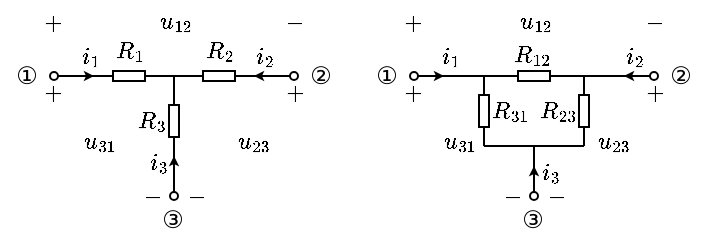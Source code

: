<mxfile version="17.2.1" type="device"><diagram id="ODny1KBQm_rTSkWYAsMn" name="第 1 页"><mxGraphModel dx="394" dy="228" grid="1" gridSize="5" guides="1" tooltips="1" connect="1" arrows="1" fold="1" page="1" pageScale="1" pageWidth="827" pageHeight="1169" math="1" shadow="0"><root><mxCell id="0"/><mxCell id="1" parent="0"/><mxCell id="05imNlKcf5YotTEUm6NW-65" value="$$i_2$$" style="text;html=1;resizable=1;autosize=1;align=center;verticalAlign=middle;points=[];fillColor=none;strokeColor=none;rounded=0;movable=1;rotatable=1;deletable=1;editable=1;connectable=0;fontSize=10;" parent="1" vertex="1"><mxGeometry x="359" y="264.5" width="12" height="20" as="geometry"/></mxCell><mxCell id="05imNlKcf5YotTEUm6NW-21" value="$$i_1$$" style="text;html=1;resizable=1;autosize=1;align=center;verticalAlign=middle;points=[];fillColor=none;strokeColor=none;rounded=0;movable=1;rotatable=1;deletable=1;editable=1;connectable=0;fontSize=10;" parent="1" vertex="1"><mxGeometry x="85" y="264.5" width="15" height="20.5" as="geometry"/></mxCell><mxCell id="05imNlKcf5YotTEUm6NW-9" value="" style="endArrow=none;html=1;rounded=0;fontSize=12;startSize=4;endSize=1;strokeWidth=1;jumpStyle=none;jumpSize=6;entryX=1;entryY=0.5;entryDx=0;entryDy=0;entryPerimeter=0;startArrow=oval;startFill=0;" parent="1" target="05imNlKcf5YotTEUm6NW-12" edge="1"><mxGeometry width="50" height="50" relative="1" as="geometry"><mxPoint x="75" y="285" as="sourcePoint"/><mxPoint x="80" y="240" as="targetPoint"/></mxGeometry></mxCell><mxCell id="05imNlKcf5YotTEUm6NW-12" value="" style="pointerEvents=1;verticalLabelPosition=bottom;shadow=0;dashed=0;align=center;html=1;verticalAlign=top;shape=mxgraph.electrical.resistors.resistor_1;fontSize=10;direction=west;connectable=0;" parent="1" vertex="1"><mxGeometry x="100" y="282.5" width="25" height="5" as="geometry"/></mxCell><mxCell id="05imNlKcf5YotTEUm6NW-13" value="" style="endArrow=none;html=1;rounded=0;fontSize=10;startSize=3;endSize=3;exitX=0;exitY=0.5;exitDx=0;exitDy=0;exitPerimeter=0;startArrow=none;startFill=0;endFill=0;" parent="1" source="05imNlKcf5YotTEUm6NW-12" edge="1"><mxGeometry width="50" height="50" relative="1" as="geometry"><mxPoint x="309.5" y="165.5" as="sourcePoint"/><mxPoint x="135" y="285" as="targetPoint"/></mxGeometry></mxCell><mxCell id="05imNlKcf5YotTEUm6NW-18" value="" style="endArrow=classic;html=1;rounded=0;startSize=2;endSize=2;" parent="1" edge="1"><mxGeometry width="50" height="50" relative="1" as="geometry"><mxPoint x="85" y="285" as="sourcePoint"/><mxPoint x="95" y="285" as="targetPoint"/></mxGeometry></mxCell><mxCell id="05imNlKcf5YotTEUm6NW-20" value="$$+$$" style="text;html=1;resizable=1;autosize=1;align=center;verticalAlign=middle;points=[];fillColor=none;strokeColor=none;rounded=0;movable=1;rotatable=1;deletable=1;editable=1;connectable=0;fontSize=10;" parent="1" vertex="1"><mxGeometry x="65" y="282.5" width="17" height="20" as="geometry"/></mxCell><mxCell id="05imNlKcf5YotTEUm6NW-22" value="$$R_1$$" style="text;html=1;resizable=1;autosize=1;align=center;verticalAlign=middle;points=[];fillColor=none;strokeColor=none;rounded=0;fontSize=10;movable=1;rotatable=1;deletable=1;editable=1;connectable=0;" parent="1" vertex="1"><mxGeometry x="100" y="262.5" width="25" height="20" as="geometry"/></mxCell><mxCell id="05imNlKcf5YotTEUm6NW-23" value="①" style="text;html=1;resizable=0;autosize=1;align=center;verticalAlign=middle;points=[];fillColor=none;strokeColor=none;rounded=0;" parent="1" vertex="1"><mxGeometry x="48" y="275" width="25" height="20" as="geometry"/></mxCell><mxCell id="05imNlKcf5YotTEUm6NW-24" value="$$+$$" style="text;html=1;resizable=1;autosize=1;align=center;verticalAlign=middle;points=[];fillColor=none;strokeColor=none;rounded=0;movable=1;rotatable=1;deletable=1;editable=1;connectable=0;fontSize=10;" parent="1" vertex="1"><mxGeometry x="65" y="247.5" width="17" height="20" as="geometry"/></mxCell><mxCell id="05imNlKcf5YotTEUm6NW-25" value="" style="endArrow=none;html=1;rounded=0;fontSize=12;startSize=4;endSize=1;strokeWidth=1;jumpStyle=none;jumpSize=6;startArrow=oval;startFill=0;" parent="1" edge="1"><mxGeometry width="50" height="50" relative="1" as="geometry"><mxPoint x="195" y="285" as="sourcePoint"/><mxPoint x="170" y="285" as="targetPoint"/></mxGeometry></mxCell><mxCell id="05imNlKcf5YotTEUm6NW-26" value="" style="pointerEvents=1;verticalLabelPosition=bottom;shadow=0;dashed=0;align=center;html=1;verticalAlign=top;shape=mxgraph.electrical.resistors.resistor_1;fontSize=10;direction=west;connectable=0;" parent="1" vertex="1"><mxGeometry x="145" y="282.5" width="25" height="5" as="geometry"/></mxCell><mxCell id="05imNlKcf5YotTEUm6NW-27" value="" style="endArrow=none;html=1;rounded=0;fontSize=10;startSize=3;endSize=3;startArrow=none;startFill=0;endFill=0;" parent="1" edge="1"><mxGeometry width="50" height="50" relative="1" as="geometry"><mxPoint x="135" y="285" as="sourcePoint"/><mxPoint x="145" y="285" as="targetPoint"/></mxGeometry></mxCell><mxCell id="05imNlKcf5YotTEUm6NW-28" value="" style="endArrow=classic;html=1;rounded=0;startSize=2;endSize=2;" parent="1" edge="1"><mxGeometry width="50" height="50" relative="1" as="geometry"><mxPoint x="180" y="285" as="sourcePoint"/><mxPoint x="175" y="285" as="targetPoint"/></mxGeometry></mxCell><mxCell id="05imNlKcf5YotTEUm6NW-30" value="$$i_2$$" style="text;html=1;resizable=1;autosize=1;align=center;verticalAlign=middle;points=[];fillColor=none;strokeColor=none;rounded=0;movable=1;rotatable=1;deletable=1;editable=1;connectable=0;fontSize=10;" parent="1" vertex="1"><mxGeometry x="174" y="264.5" width="12" height="20" as="geometry"/></mxCell><mxCell id="05imNlKcf5YotTEUm6NW-32" value="②" style="text;html=1;resizable=0;autosize=1;align=center;verticalAlign=middle;points=[];fillColor=none;strokeColor=none;rounded=0;" parent="1" vertex="1"><mxGeometry x="195" y="275" width="25" height="20" as="geometry"/></mxCell><mxCell id="05imNlKcf5YotTEUm6NW-34" value="$$R_2$$" style="text;html=1;resizable=1;autosize=1;align=center;verticalAlign=middle;points=[];fillColor=none;strokeColor=none;rounded=0;fontSize=10;movable=1;rotatable=1;deletable=1;editable=1;connectable=0;" parent="1" vertex="1"><mxGeometry x="145" y="262.5" width="25" height="20" as="geometry"/></mxCell><mxCell id="05imNlKcf5YotTEUm6NW-35" value="$$+$$" style="text;html=1;resizable=1;autosize=1;align=center;verticalAlign=middle;points=[];fillColor=none;strokeColor=none;rounded=0;movable=1;rotatable=1;deletable=1;editable=1;connectable=0;fontSize=10;" parent="1" vertex="1"><mxGeometry x="186" y="282.5" width="17" height="20" as="geometry"/></mxCell><mxCell id="05imNlKcf5YotTEUm6NW-36" value="$$-$$" style="text;html=1;resizable=1;autosize=1;align=center;verticalAlign=middle;points=[];fillColor=none;strokeColor=none;rounded=0;movable=1;rotatable=1;deletable=1;editable=1;connectable=0;fontSize=10;" parent="1" vertex="1"><mxGeometry x="190" y="247.5" width="10" height="20" as="geometry"/></mxCell><mxCell id="05imNlKcf5YotTEUm6NW-37" value="$$u_{12}$$" style="text;html=1;resizable=1;autosize=1;align=center;verticalAlign=middle;points=[];fillColor=none;strokeColor=none;rounded=0;fontSize=10;movable=1;rotatable=1;deletable=1;editable=1;connectable=0;" parent="1" vertex="1"><mxGeometry x="125" y="247.5" width="22" height="20" as="geometry"/></mxCell><mxCell id="05imNlKcf5YotTEUm6NW-38" value="" style="pointerEvents=1;verticalLabelPosition=bottom;shadow=0;dashed=0;align=center;html=1;verticalAlign=top;shape=mxgraph.electrical.resistors.resistor_1;fontSize=10;direction=north;connectable=0;" parent="1" vertex="1"><mxGeometry x="132.5" y="295" width="5" height="25" as="geometry"/></mxCell><mxCell id="05imNlKcf5YotTEUm6NW-39" value="" style="endArrow=none;html=1;rounded=0;fontSize=10;startSize=3;endSize=3;startArrow=none;startFill=0;endFill=0;" parent="1" edge="1"><mxGeometry width="50" height="50" relative="1" as="geometry"><mxPoint x="135" y="295" as="sourcePoint"/><mxPoint x="135" y="285" as="targetPoint"/></mxGeometry></mxCell><mxCell id="05imNlKcf5YotTEUm6NW-43" value="" style="endArrow=none;html=1;rounded=0;fontSize=12;startSize=4;endSize=1;strokeWidth=1;jumpStyle=none;jumpSize=6;startArrow=oval;startFill=0;" parent="1" edge="1"><mxGeometry width="50" height="50" relative="1" as="geometry"><mxPoint x="135" y="345" as="sourcePoint"/><mxPoint x="135" y="320" as="targetPoint"/></mxGeometry></mxCell><mxCell id="05imNlKcf5YotTEUm6NW-44" value="" style="endArrow=classic;html=1;rounded=0;startSize=2;endSize=2;" parent="1" edge="1"><mxGeometry width="50" height="50" relative="1" as="geometry"><mxPoint x="135" y="335" as="sourcePoint"/><mxPoint x="135" y="325" as="targetPoint"/></mxGeometry></mxCell><mxCell id="05imNlKcf5YotTEUm6NW-45" value="$$R_3$$" style="text;html=1;resizable=1;autosize=1;align=center;verticalAlign=middle;points=[];fillColor=none;strokeColor=none;rounded=0;fontSize=10;movable=1;rotatable=1;deletable=1;editable=1;connectable=0;" parent="1" vertex="1"><mxGeometry x="96" y="297.5" width="55" height="20" as="geometry"/></mxCell><mxCell id="05imNlKcf5YotTEUm6NW-46" value="$$i_3$$" style="text;html=1;resizable=1;autosize=1;align=center;verticalAlign=middle;points=[];fillColor=none;strokeColor=none;rounded=0;movable=1;rotatable=1;deletable=1;editable=1;connectable=0;fontSize=10;" parent="1" vertex="1"><mxGeometry x="101.5" y="317.5" width="50" height="20" as="geometry"/></mxCell><mxCell id="05imNlKcf5YotTEUm6NW-47" value="$$-$$" style="text;html=1;resizable=1;autosize=1;align=center;verticalAlign=middle;points=[];fillColor=none;strokeColor=none;rounded=0;movable=1;rotatable=1;deletable=1;editable=1;connectable=0;fontSize=10;" parent="1" vertex="1"><mxGeometry x="141" y="335" width="10" height="20" as="geometry"/></mxCell><mxCell id="05imNlKcf5YotTEUm6NW-48" value="$$-$$" style="text;html=1;resizable=1;autosize=1;align=center;verticalAlign=middle;points=[];fillColor=none;strokeColor=none;rounded=0;movable=1;rotatable=1;deletable=1;editable=1;connectable=0;fontSize=10;" parent="1" vertex="1"><mxGeometry x="118.5" y="335" width="10" height="20" as="geometry"/></mxCell><mxCell id="05imNlKcf5YotTEUm6NW-49" value="$$u_{31}$$" style="text;html=1;resizable=1;autosize=1;align=center;verticalAlign=middle;points=[];fillColor=none;strokeColor=none;rounded=0;fontSize=10;movable=1;rotatable=1;deletable=1;editable=1;connectable=0;" parent="1" vertex="1"><mxGeometry x="65" y="308" width="65" height="20" as="geometry"/></mxCell><mxCell id="05imNlKcf5YotTEUm6NW-50" value="$$u_{23}$$" style="text;html=1;resizable=1;autosize=1;align=center;verticalAlign=middle;points=[];fillColor=none;strokeColor=none;rounded=0;fontSize=10;movable=1;rotatable=1;deletable=1;editable=1;connectable=0;" parent="1" vertex="1"><mxGeometry x="165" y="308" width="20" height="20" as="geometry"/></mxCell><mxCell id="05imNlKcf5YotTEUm6NW-51" value="③" style="text;html=1;resizable=0;autosize=1;align=center;verticalAlign=middle;points=[];fillColor=none;strokeColor=none;rounded=0;" parent="1" vertex="1"><mxGeometry x="121" y="347" width="25" height="20" as="geometry"/></mxCell><mxCell id="05imNlKcf5YotTEUm6NW-52" value="$$i_1$$" style="text;html=1;resizable=1;autosize=1;align=center;verticalAlign=middle;points=[];fillColor=none;strokeColor=none;rounded=0;movable=1;rotatable=1;deletable=1;editable=1;connectable=0;fontSize=10;" parent="1" vertex="1"><mxGeometry x="265" y="264.5" width="15" height="20.5" as="geometry"/></mxCell><mxCell id="05imNlKcf5YotTEUm6NW-53" value="" style="endArrow=none;html=1;rounded=0;fontSize=12;startSize=4;endSize=1;strokeWidth=1;jumpStyle=none;jumpSize=6;entryX=1;entryY=0.5;entryDx=0;entryDy=0;entryPerimeter=0;startArrow=oval;startFill=0;" parent="1" target="05imNlKcf5YotTEUm6NW-54" edge="1"><mxGeometry width="50" height="50" relative="1" as="geometry"><mxPoint x="255" y="285" as="sourcePoint"/><mxPoint x="260" y="240" as="targetPoint"/></mxGeometry></mxCell><mxCell id="05imNlKcf5YotTEUm6NW-54" value="" style="pointerEvents=1;verticalLabelPosition=bottom;shadow=0;dashed=0;align=center;html=1;verticalAlign=top;shape=mxgraph.electrical.resistors.resistor_1;fontSize=10;direction=west;connectable=0;" parent="1" vertex="1"><mxGeometry x="302.5" y="282.5" width="25" height="5" as="geometry"/></mxCell><mxCell id="05imNlKcf5YotTEUm6NW-56" value="" style="endArrow=classic;html=1;rounded=0;startSize=2;endSize=2;" parent="1" edge="1"><mxGeometry width="50" height="50" relative="1" as="geometry"><mxPoint x="260" y="285" as="sourcePoint"/><mxPoint x="270" y="285" as="targetPoint"/></mxGeometry></mxCell><mxCell id="05imNlKcf5YotTEUm6NW-57" value="$$+$$" style="text;html=1;resizable=1;autosize=1;align=center;verticalAlign=middle;points=[];fillColor=none;strokeColor=none;rounded=0;movable=1;rotatable=1;deletable=1;editable=1;connectable=0;fontSize=10;" parent="1" vertex="1"><mxGeometry x="245" y="282.5" width="17" height="20" as="geometry"/></mxCell><mxCell id="05imNlKcf5YotTEUm6NW-58" value="$$R_{12}$$" style="text;html=1;resizable=1;autosize=1;align=center;verticalAlign=middle;points=[];fillColor=none;strokeColor=none;rounded=0;fontSize=10;movable=1;rotatable=1;deletable=1;editable=1;connectable=0;" parent="1" vertex="1"><mxGeometry x="304.46" y="264.5" width="20" height="20" as="geometry"/></mxCell><mxCell id="05imNlKcf5YotTEUm6NW-59" value="①" style="text;html=1;resizable=0;autosize=1;align=center;verticalAlign=middle;points=[];fillColor=none;strokeColor=none;rounded=0;" parent="1" vertex="1"><mxGeometry x="228" y="275" width="25" height="20" as="geometry"/></mxCell><mxCell id="05imNlKcf5YotTEUm6NW-60" value="$$+$$" style="text;html=1;resizable=1;autosize=1;align=center;verticalAlign=middle;points=[];fillColor=none;strokeColor=none;rounded=0;movable=1;rotatable=1;deletable=1;editable=1;connectable=0;fontSize=10;" parent="1" vertex="1"><mxGeometry x="245" y="247.5" width="17" height="20" as="geometry"/></mxCell><mxCell id="05imNlKcf5YotTEUm6NW-61" value="" style="endArrow=none;html=1;rounded=0;fontSize=12;startSize=4;endSize=1;strokeWidth=1;jumpStyle=none;jumpSize=6;startArrow=oval;startFill=0;" parent="1" edge="1"><mxGeometry width="50" height="50" relative="1" as="geometry"><mxPoint x="375" y="285" as="sourcePoint"/><mxPoint x="325" y="285" as="targetPoint"/></mxGeometry></mxCell><mxCell id="05imNlKcf5YotTEUm6NW-62" value="" style="pointerEvents=1;verticalLabelPosition=bottom;shadow=0;dashed=0;align=center;html=1;verticalAlign=top;shape=mxgraph.electrical.resistors.resistor_1;fontSize=10;direction=north;connectable=0;" parent="1" vertex="1"><mxGeometry x="287.5" y="290" width="5" height="25" as="geometry"/></mxCell><mxCell id="05imNlKcf5YotTEUm6NW-64" value="" style="endArrow=classic;html=1;rounded=0;startSize=2;endSize=2;" parent="1" edge="1"><mxGeometry width="50" height="50" relative="1" as="geometry"><mxPoint x="365" y="285" as="sourcePoint"/><mxPoint x="360" y="285" as="targetPoint"/></mxGeometry></mxCell><mxCell id="05imNlKcf5YotTEUm6NW-66" value="②" style="text;html=1;resizable=0;autosize=1;align=center;verticalAlign=middle;points=[];fillColor=none;strokeColor=none;rounded=0;" parent="1" vertex="1"><mxGeometry x="375" y="275" width="25" height="20" as="geometry"/></mxCell><mxCell id="05imNlKcf5YotTEUm6NW-67" value="$$R_{23}$$" style="text;html=1;resizable=1;autosize=1;align=center;verticalAlign=middle;points=[];fillColor=none;strokeColor=none;rounded=0;fontSize=10;movable=1;rotatable=1;deletable=1;editable=1;connectable=0;" parent="1" vertex="1"><mxGeometry x="316.5" y="292.5" width="20" height="20" as="geometry"/></mxCell><mxCell id="05imNlKcf5YotTEUm6NW-68" value="$$+$$" style="text;html=1;resizable=1;autosize=1;align=center;verticalAlign=middle;points=[];fillColor=none;strokeColor=none;rounded=0;movable=1;rotatable=1;deletable=1;editable=1;connectable=0;fontSize=10;" parent="1" vertex="1"><mxGeometry x="366" y="282.5" width="17" height="20" as="geometry"/></mxCell><mxCell id="05imNlKcf5YotTEUm6NW-69" value="$$-$$" style="text;html=1;resizable=1;autosize=1;align=center;verticalAlign=middle;points=[];fillColor=none;strokeColor=none;rounded=0;movable=1;rotatable=1;deletable=1;editable=1;connectable=0;fontSize=10;" parent="1" vertex="1"><mxGeometry x="370" y="247.5" width="10" height="20" as="geometry"/></mxCell><mxCell id="05imNlKcf5YotTEUm6NW-70" value="$$u_{12}$$" style="text;html=1;resizable=1;autosize=1;align=center;verticalAlign=middle;points=[];fillColor=none;strokeColor=none;rounded=0;fontSize=10;movable=1;rotatable=1;deletable=1;editable=1;connectable=0;" parent="1" vertex="1"><mxGeometry x="305" y="247.5" width="22" height="20" as="geometry"/></mxCell><mxCell id="05imNlKcf5YotTEUm6NW-71" value="" style="pointerEvents=1;verticalLabelPosition=bottom;shadow=0;dashed=0;align=center;html=1;verticalAlign=top;shape=mxgraph.electrical.resistors.resistor_1;fontSize=10;direction=north;connectable=0;" parent="1" vertex="1"><mxGeometry x="337.5" y="290" width="5" height="25" as="geometry"/></mxCell><mxCell id="05imNlKcf5YotTEUm6NW-73" value="" style="endArrow=none;html=1;rounded=0;fontSize=12;startSize=4;endSize=1;strokeWidth=1;jumpStyle=none;jumpSize=6;startArrow=oval;startFill=0;" parent="1" edge="1"><mxGeometry width="50" height="50" relative="1" as="geometry"><mxPoint x="315" y="345" as="sourcePoint"/><mxPoint x="315" y="320" as="targetPoint"/></mxGeometry></mxCell><mxCell id="05imNlKcf5YotTEUm6NW-74" value="" style="endArrow=classic;html=1;rounded=0;startSize=2;endSize=2;" parent="1" edge="1"><mxGeometry width="50" height="50" relative="1" as="geometry"><mxPoint x="315" y="340" as="sourcePoint"/><mxPoint x="315" y="330" as="targetPoint"/></mxGeometry></mxCell><mxCell id="05imNlKcf5YotTEUm6NW-75" value="$$R_{31}$$" style="text;html=1;resizable=1;autosize=1;align=center;verticalAlign=middle;points=[];fillColor=none;strokeColor=none;rounded=0;fontSize=10;movable=1;rotatable=1;deletable=1;editable=1;connectable=0;" parent="1" vertex="1"><mxGeometry x="295" y="292.5" width="15" height="20" as="geometry"/></mxCell><mxCell id="05imNlKcf5YotTEUm6NW-76" value="$$i_3$$" style="text;html=1;resizable=1;autosize=1;align=center;verticalAlign=middle;points=[];fillColor=none;strokeColor=none;rounded=0;movable=1;rotatable=1;deletable=1;editable=1;connectable=0;fontSize=10;" parent="1" vertex="1"><mxGeometry x="316.5" y="323" width="13.5" height="20" as="geometry"/></mxCell><mxCell id="05imNlKcf5YotTEUm6NW-77" value="$$-$$" style="text;html=1;resizable=1;autosize=1;align=center;verticalAlign=middle;points=[];fillColor=none;strokeColor=none;rounded=0;movable=1;rotatable=1;deletable=1;editable=1;connectable=0;fontSize=10;" parent="1" vertex="1"><mxGeometry x="321" y="335" width="10" height="20" as="geometry"/></mxCell><mxCell id="05imNlKcf5YotTEUm6NW-78" value="$$-$$" style="text;html=1;resizable=1;autosize=1;align=center;verticalAlign=middle;points=[];fillColor=none;strokeColor=none;rounded=0;movable=1;rotatable=1;deletable=1;editable=1;connectable=0;fontSize=10;" parent="1" vertex="1"><mxGeometry x="298.5" y="335" width="10" height="20" as="geometry"/></mxCell><mxCell id="05imNlKcf5YotTEUm6NW-79" value="$$u_{31}$$" style="text;html=1;resizable=1;autosize=1;align=center;verticalAlign=middle;points=[];fillColor=none;strokeColor=none;rounded=0;fontSize=10;movable=1;rotatable=1;deletable=1;editable=1;connectable=0;" parent="1" vertex="1"><mxGeometry x="245" y="308" width="65" height="20" as="geometry"/></mxCell><mxCell id="05imNlKcf5YotTEUm6NW-80" value="$$u_{23}$$" style="text;html=1;resizable=1;autosize=1;align=center;verticalAlign=middle;points=[];fillColor=none;strokeColor=none;rounded=0;fontSize=10;movable=1;rotatable=1;deletable=1;editable=1;connectable=0;" parent="1" vertex="1"><mxGeometry x="345" y="308" width="20" height="20" as="geometry"/></mxCell><mxCell id="05imNlKcf5YotTEUm6NW-81" value="③" style="text;html=1;resizable=0;autosize=1;align=center;verticalAlign=middle;points=[];fillColor=none;strokeColor=none;rounded=0;" parent="1" vertex="1"><mxGeometry x="301" y="347" width="25" height="20" as="geometry"/></mxCell><mxCell id="05imNlKcf5YotTEUm6NW-82" value="" style="endArrow=none;html=1;rounded=0;" parent="1" edge="1"><mxGeometry width="50" height="50" relative="1" as="geometry"><mxPoint x="290" y="290" as="sourcePoint"/><mxPoint x="290" y="285" as="targetPoint"/></mxGeometry></mxCell><mxCell id="05imNlKcf5YotTEUm6NW-83" value="" style="endArrow=none;html=1;rounded=0;" parent="1" edge="1"><mxGeometry width="50" height="50" relative="1" as="geometry"><mxPoint x="340" y="290" as="sourcePoint"/><mxPoint x="340" y="285" as="targetPoint"/></mxGeometry></mxCell><mxCell id="05imNlKcf5YotTEUm6NW-84" value="" style="endArrow=none;html=1;rounded=0;" parent="1" edge="1"><mxGeometry width="50" height="50" relative="1" as="geometry"><mxPoint x="340" y="320" as="sourcePoint"/><mxPoint x="340" y="315" as="targetPoint"/></mxGeometry></mxCell><mxCell id="05imNlKcf5YotTEUm6NW-85" value="" style="endArrow=none;html=1;rounded=0;" parent="1" edge="1"><mxGeometry width="50" height="50" relative="1" as="geometry"><mxPoint x="290" y="315" as="sourcePoint"/><mxPoint x="290" y="320" as="targetPoint"/></mxGeometry></mxCell><mxCell id="05imNlKcf5YotTEUm6NW-86" value="" style="endArrow=none;html=1;rounded=0;" parent="1" edge="1"><mxGeometry width="50" height="50" relative="1" as="geometry"><mxPoint x="290" y="320" as="sourcePoint"/><mxPoint x="340" y="320" as="targetPoint"/></mxGeometry></mxCell></root></mxGraphModel></diagram></mxfile>